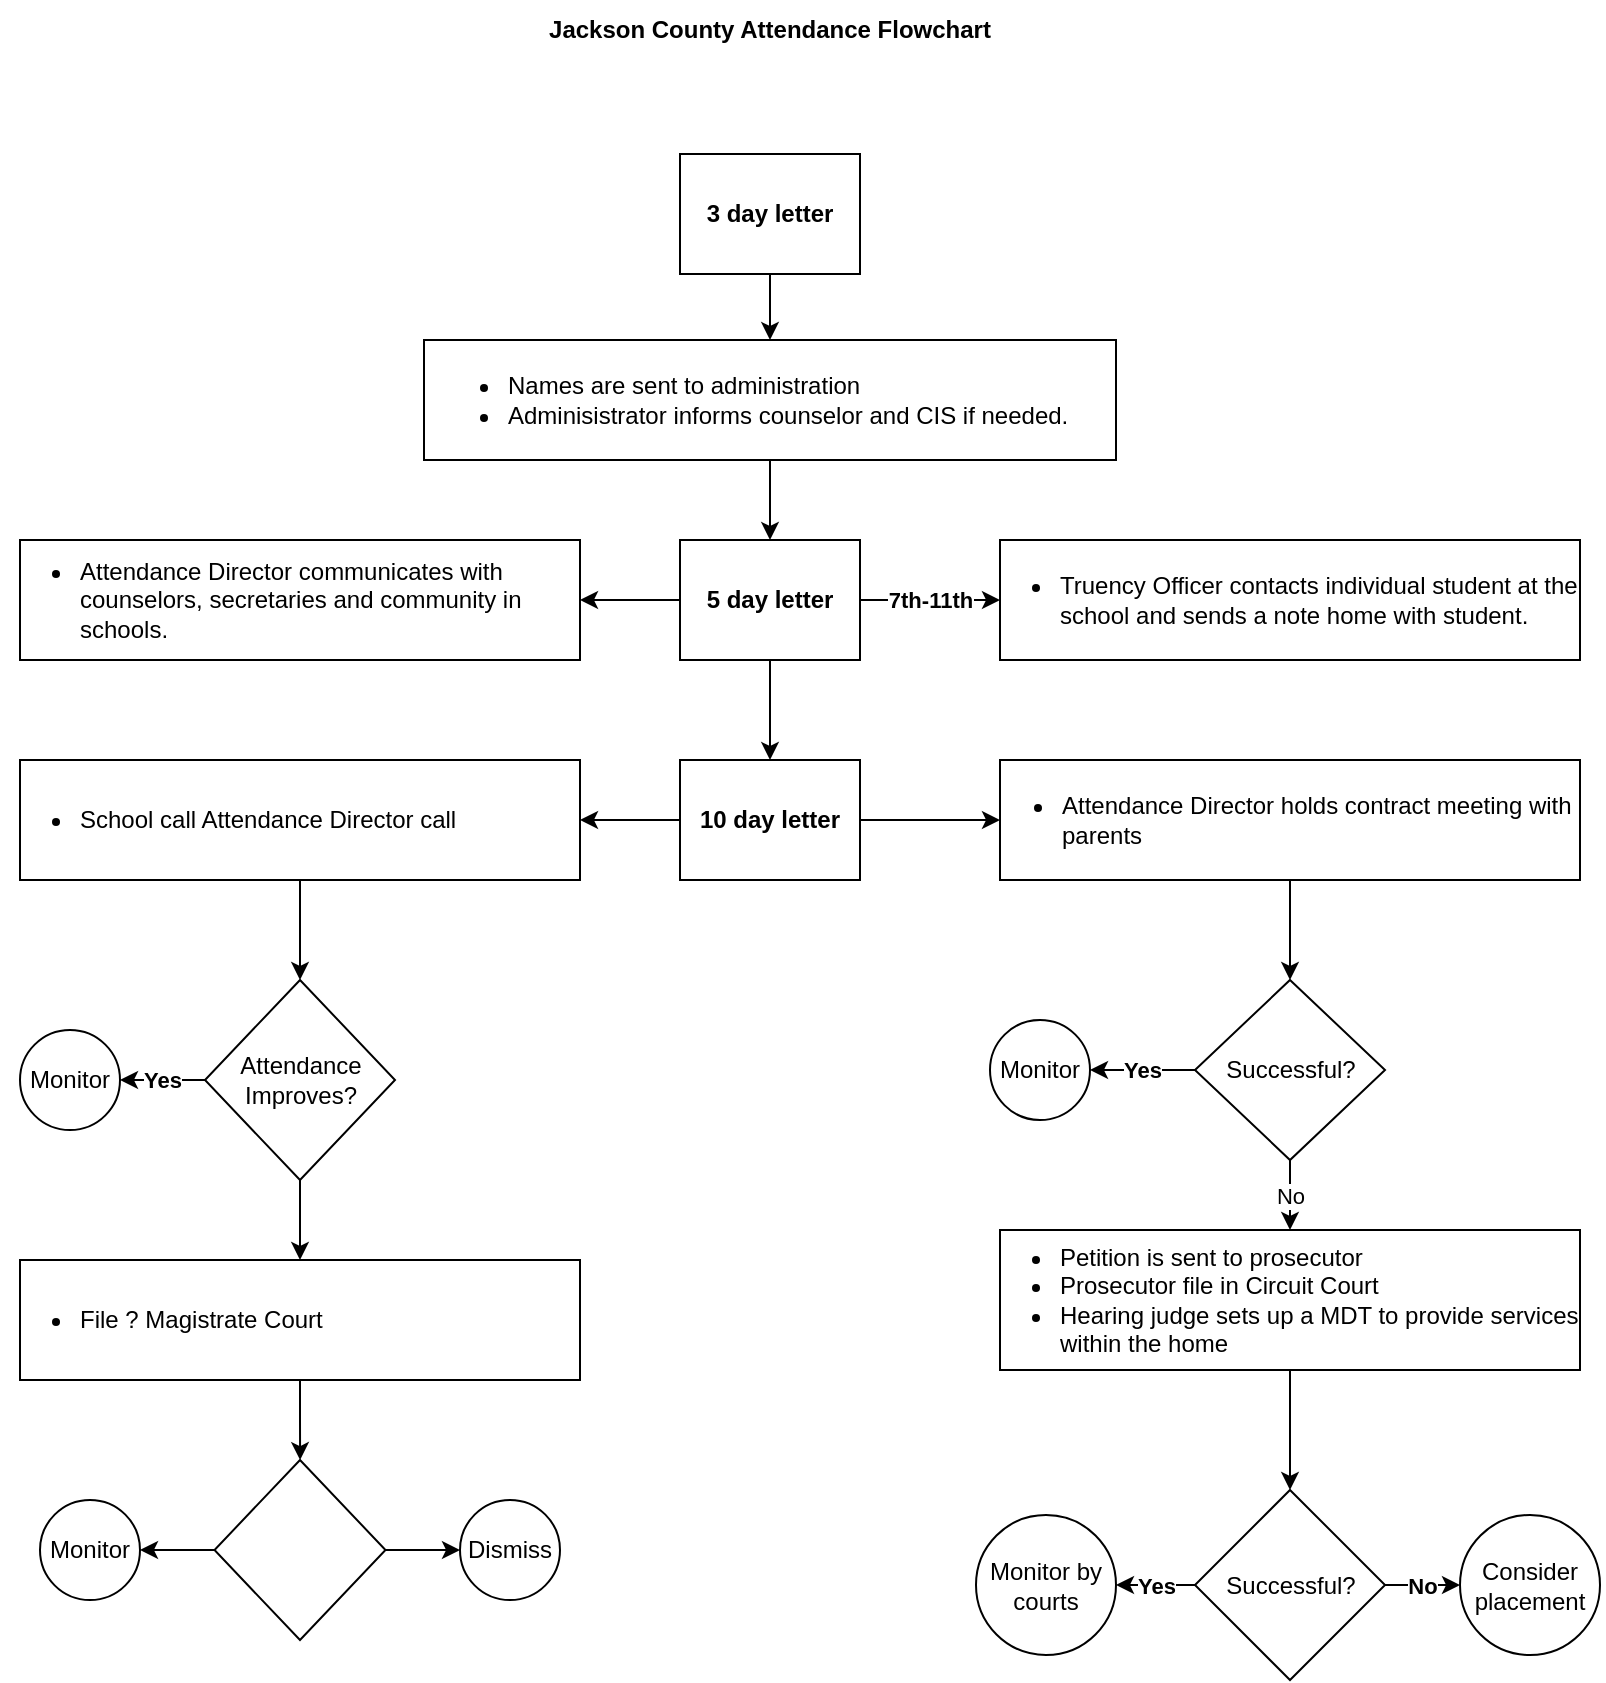 <mxfile version="24.3.1" type="device">
  <diagram name="Page-1" id="iU7RJrzu1gLZhCLF3Y5w">
    <mxGraphModel dx="2899" dy="1066" grid="1" gridSize="10" guides="1" tooltips="1" connect="1" arrows="1" fold="1" page="1" pageScale="1" pageWidth="850" pageHeight="1100" math="0" shadow="0">
      <root>
        <mxCell id="0" />
        <mxCell id="1" parent="0" />
        <mxCell id="sHI6xB2BKC_EtL97-jcw-3" value="" style="edgeStyle=orthogonalEdgeStyle;rounded=0;orthogonalLoop=1;jettySize=auto;html=1;" edge="1" parent="1" source="sHI6xB2BKC_EtL97-jcw-1" target="sHI6xB2BKC_EtL97-jcw-2">
          <mxGeometry relative="1" as="geometry" />
        </mxCell>
        <mxCell id="sHI6xB2BKC_EtL97-jcw-1" value="&lt;b&gt;3 day letter&lt;/b&gt;" style="rounded=0;whiteSpace=wrap;html=1;" vertex="1" parent="1">
          <mxGeometry x="-500" y="90" width="90" height="60" as="geometry" />
        </mxCell>
        <mxCell id="sHI6xB2BKC_EtL97-jcw-5" value="" style="edgeStyle=orthogonalEdgeStyle;rounded=0;orthogonalLoop=1;jettySize=auto;html=1;" edge="1" parent="1" source="sHI6xB2BKC_EtL97-jcw-2" target="sHI6xB2BKC_EtL97-jcw-4">
          <mxGeometry relative="1" as="geometry" />
        </mxCell>
        <mxCell id="sHI6xB2BKC_EtL97-jcw-2" value="&lt;ul&gt;&lt;li&gt;Names are sent to administration&lt;br&gt;&lt;/li&gt;&lt;li&gt;&lt;span style=&quot;background-color: initial;&quot;&gt;Adminisistrator informs counselor and CIS if needed.&lt;/span&gt;&lt;br&gt;&lt;/li&gt;&lt;/ul&gt;" style="rounded=0;whiteSpace=wrap;html=1;align=left;" vertex="1" parent="1">
          <mxGeometry x="-628" y="183" width="346" height="60" as="geometry" />
        </mxCell>
        <mxCell id="sHI6xB2BKC_EtL97-jcw-7" value="&lt;b&gt;7th-11th&lt;/b&gt;" style="edgeStyle=orthogonalEdgeStyle;rounded=0;orthogonalLoop=1;jettySize=auto;html=1;" edge="1" parent="1" source="sHI6xB2BKC_EtL97-jcw-4" target="sHI6xB2BKC_EtL97-jcw-6">
          <mxGeometry relative="1" as="geometry" />
        </mxCell>
        <mxCell id="sHI6xB2BKC_EtL97-jcw-9" value="" style="edgeStyle=orthogonalEdgeStyle;rounded=0;orthogonalLoop=1;jettySize=auto;html=1;" edge="1" parent="1" source="sHI6xB2BKC_EtL97-jcw-4" target="sHI6xB2BKC_EtL97-jcw-8">
          <mxGeometry relative="1" as="geometry" />
        </mxCell>
        <mxCell id="sHI6xB2BKC_EtL97-jcw-11" value="" style="edgeStyle=orthogonalEdgeStyle;rounded=0;orthogonalLoop=1;jettySize=auto;html=1;" edge="1" parent="1" source="sHI6xB2BKC_EtL97-jcw-4" target="sHI6xB2BKC_EtL97-jcw-10">
          <mxGeometry relative="1" as="geometry" />
        </mxCell>
        <mxCell id="sHI6xB2BKC_EtL97-jcw-4" value="&lt;b&gt;5 day letter&lt;/b&gt;" style="rounded=0;whiteSpace=wrap;html=1;" vertex="1" parent="1">
          <mxGeometry x="-500" y="283" width="90" height="60" as="geometry" />
        </mxCell>
        <mxCell id="sHI6xB2BKC_EtL97-jcw-6" value="&lt;div&gt;&lt;ul&gt;&lt;li&gt;Truency Officer contacts individual student at the school and sends a note home with student.&lt;/li&gt;&lt;/ul&gt;&lt;/div&gt;" style="rounded=0;whiteSpace=wrap;html=1;align=left;spacing=-10;" vertex="1" parent="1">
          <mxGeometry x="-340" y="283" width="290" height="60" as="geometry" />
        </mxCell>
        <mxCell id="sHI6xB2BKC_EtL97-jcw-8" value="&lt;ul&gt;&lt;li&gt;Attendance Director communicates with counselors, secretaries and community in schools.&lt;/li&gt;&lt;/ul&gt;" style="rounded=0;whiteSpace=wrap;html=1;align=left;spacing=-10;" vertex="1" parent="1">
          <mxGeometry x="-830" y="283" width="280" height="60" as="geometry" />
        </mxCell>
        <mxCell id="sHI6xB2BKC_EtL97-jcw-13" value="" style="edgeStyle=orthogonalEdgeStyle;rounded=0;orthogonalLoop=1;jettySize=auto;html=1;" edge="1" parent="1" source="sHI6xB2BKC_EtL97-jcw-10" target="sHI6xB2BKC_EtL97-jcw-12">
          <mxGeometry relative="1" as="geometry" />
        </mxCell>
        <mxCell id="sHI6xB2BKC_EtL97-jcw-15" value="" style="edgeStyle=orthogonalEdgeStyle;rounded=0;orthogonalLoop=1;jettySize=auto;html=1;" edge="1" parent="1" source="sHI6xB2BKC_EtL97-jcw-10" target="sHI6xB2BKC_EtL97-jcw-14">
          <mxGeometry relative="1" as="geometry" />
        </mxCell>
        <mxCell id="sHI6xB2BKC_EtL97-jcw-10" value="&lt;b&gt;10 day letter&lt;/b&gt;" style="rounded=0;whiteSpace=wrap;html=1;" vertex="1" parent="1">
          <mxGeometry x="-500" y="393" width="90" height="60" as="geometry" />
        </mxCell>
        <mxCell id="sHI6xB2BKC_EtL97-jcw-36" value="" style="edgeStyle=orthogonalEdgeStyle;rounded=0;orthogonalLoop=1;jettySize=auto;html=1;" edge="1" parent="1" source="sHI6xB2BKC_EtL97-jcw-12" target="sHI6xB2BKC_EtL97-jcw-35">
          <mxGeometry relative="1" as="geometry" />
        </mxCell>
        <mxCell id="sHI6xB2BKC_EtL97-jcw-12" value="&lt;ul&gt;&lt;li&gt;Attendance Director holds contract meeting with parents&lt;/li&gt;&lt;/ul&gt;" style="rounded=0;whiteSpace=wrap;html=1;align=left;spacing=-9;" vertex="1" parent="1">
          <mxGeometry x="-340" y="393" width="290" height="60" as="geometry" />
        </mxCell>
        <mxCell id="sHI6xB2BKC_EtL97-jcw-24" value="" style="edgeStyle=orthogonalEdgeStyle;rounded=0;orthogonalLoop=1;jettySize=auto;html=1;" edge="1" parent="1" source="sHI6xB2BKC_EtL97-jcw-14" target="sHI6xB2BKC_EtL97-jcw-23">
          <mxGeometry relative="1" as="geometry" />
        </mxCell>
        <mxCell id="sHI6xB2BKC_EtL97-jcw-14" value="&lt;ul&gt;&lt;li&gt;School call Attendance Director call&lt;/li&gt;&lt;/ul&gt;" style="rounded=0;whiteSpace=wrap;html=1;align=left;spacing=-10;" vertex="1" parent="1">
          <mxGeometry x="-830" y="393" width="280" height="60" as="geometry" />
        </mxCell>
        <mxCell id="sHI6xB2BKC_EtL97-jcw-22" value="Jackson County Attendance Flowchart" style="text;html=1;align=center;verticalAlign=middle;whiteSpace=wrap;rounded=0;fontStyle=1" vertex="1" parent="1">
          <mxGeometry x="-570" y="13" width="230" height="30" as="geometry" />
        </mxCell>
        <mxCell id="sHI6xB2BKC_EtL97-jcw-26" value="&lt;b&gt;Yes&lt;/b&gt;" style="edgeStyle=orthogonalEdgeStyle;rounded=0;orthogonalLoop=1;jettySize=auto;html=1;" edge="1" parent="1" source="sHI6xB2BKC_EtL97-jcw-23" target="sHI6xB2BKC_EtL97-jcw-25">
          <mxGeometry relative="1" as="geometry" />
        </mxCell>
        <mxCell id="sHI6xB2BKC_EtL97-jcw-28" value="" style="edgeStyle=orthogonalEdgeStyle;rounded=0;orthogonalLoop=1;jettySize=auto;html=1;" edge="1" parent="1" source="sHI6xB2BKC_EtL97-jcw-23" target="sHI6xB2BKC_EtL97-jcw-27">
          <mxGeometry relative="1" as="geometry" />
        </mxCell>
        <mxCell id="sHI6xB2BKC_EtL97-jcw-23" value="Attendance Improves?" style="rhombus;whiteSpace=wrap;html=1;" vertex="1" parent="1">
          <mxGeometry x="-737.5" y="503" width="95" height="100" as="geometry" />
        </mxCell>
        <mxCell id="sHI6xB2BKC_EtL97-jcw-25" value="Monitor" style="ellipse;whiteSpace=wrap;html=1;" vertex="1" parent="1">
          <mxGeometry x="-830" y="528" width="50" height="50" as="geometry" />
        </mxCell>
        <mxCell id="sHI6xB2BKC_EtL97-jcw-30" value="" style="edgeStyle=orthogonalEdgeStyle;rounded=0;orthogonalLoop=1;jettySize=auto;html=1;" edge="1" parent="1" source="sHI6xB2BKC_EtL97-jcw-27" target="sHI6xB2BKC_EtL97-jcw-29">
          <mxGeometry relative="1" as="geometry" />
        </mxCell>
        <mxCell id="sHI6xB2BKC_EtL97-jcw-27" value="&lt;ul&gt;&lt;li&gt;File ? Magistrate Court&lt;/li&gt;&lt;/ul&gt;" style="whiteSpace=wrap;html=1;align=left;spacing=-10;" vertex="1" parent="1">
          <mxGeometry x="-830" y="643" width="280" height="60" as="geometry" />
        </mxCell>
        <mxCell id="sHI6xB2BKC_EtL97-jcw-32" value="" style="edgeStyle=orthogonalEdgeStyle;rounded=0;orthogonalLoop=1;jettySize=auto;html=1;" edge="1" parent="1" source="sHI6xB2BKC_EtL97-jcw-29" target="sHI6xB2BKC_EtL97-jcw-31">
          <mxGeometry relative="1" as="geometry" />
        </mxCell>
        <mxCell id="sHI6xB2BKC_EtL97-jcw-34" value="" style="edgeStyle=orthogonalEdgeStyle;rounded=0;orthogonalLoop=1;jettySize=auto;html=1;" edge="1" parent="1" source="sHI6xB2BKC_EtL97-jcw-29" target="sHI6xB2BKC_EtL97-jcw-33">
          <mxGeometry relative="1" as="geometry" />
        </mxCell>
        <mxCell id="sHI6xB2BKC_EtL97-jcw-29" value="" style="rhombus;whiteSpace=wrap;html=1;" vertex="1" parent="1">
          <mxGeometry x="-732.75" y="743" width="85.5" height="90" as="geometry" />
        </mxCell>
        <mxCell id="sHI6xB2BKC_EtL97-jcw-31" value="Monitor" style="ellipse;whiteSpace=wrap;html=1;" vertex="1" parent="1">
          <mxGeometry x="-820" y="763" width="50" height="50" as="geometry" />
        </mxCell>
        <mxCell id="sHI6xB2BKC_EtL97-jcw-33" value="Dismiss" style="ellipse;whiteSpace=wrap;html=1;" vertex="1" parent="1">
          <mxGeometry x="-610" y="763" width="50" height="50" as="geometry" />
        </mxCell>
        <mxCell id="sHI6xB2BKC_EtL97-jcw-38" value="&lt;b&gt;Yes&lt;/b&gt;" style="edgeStyle=orthogonalEdgeStyle;rounded=0;orthogonalLoop=1;jettySize=auto;html=1;" edge="1" parent="1" source="sHI6xB2BKC_EtL97-jcw-35" target="sHI6xB2BKC_EtL97-jcw-37">
          <mxGeometry relative="1" as="geometry" />
        </mxCell>
        <mxCell id="sHI6xB2BKC_EtL97-jcw-40" value="No" style="edgeStyle=orthogonalEdgeStyle;rounded=0;orthogonalLoop=1;jettySize=auto;html=1;" edge="1" parent="1" source="sHI6xB2BKC_EtL97-jcw-35" target="sHI6xB2BKC_EtL97-jcw-39">
          <mxGeometry relative="1" as="geometry" />
        </mxCell>
        <mxCell id="sHI6xB2BKC_EtL97-jcw-35" value="Successful?" style="rhombus;whiteSpace=wrap;html=1;rounded=0;" vertex="1" parent="1">
          <mxGeometry x="-242.5" y="503" width="95" height="90" as="geometry" />
        </mxCell>
        <mxCell id="sHI6xB2BKC_EtL97-jcw-37" value="Monitor" style="ellipse;whiteSpace=wrap;html=1;rounded=0;" vertex="1" parent="1">
          <mxGeometry x="-345" y="523" width="50" height="50" as="geometry" />
        </mxCell>
        <mxCell id="sHI6xB2BKC_EtL97-jcw-44" value="" style="edgeStyle=orthogonalEdgeStyle;rounded=0;orthogonalLoop=1;jettySize=auto;html=1;entryX=0.5;entryY=0;entryDx=0;entryDy=0;" edge="1" parent="1" source="sHI6xB2BKC_EtL97-jcw-39" target="sHI6xB2BKC_EtL97-jcw-43">
          <mxGeometry relative="1" as="geometry">
            <mxPoint x="-194.941" y="758.059" as="targetPoint" />
          </mxGeometry>
        </mxCell>
        <mxCell id="sHI6xB2BKC_EtL97-jcw-39" value="&lt;div&gt;&lt;ul&gt;&lt;li&gt;Petition is sent to prosecutor&lt;/li&gt;&lt;li&gt;&lt;span style=&quot;background-color: initial;&quot;&gt;Prosecutor file in Circuit Court&lt;/span&gt;&lt;/li&gt;&lt;li&gt;&lt;span style=&quot;background-color: initial;&quot;&gt;&lt;span style=&quot;text-align: center;&quot;&gt;Hearing judge sets up a MDT to provide services within the home&lt;/span&gt;&lt;br&gt;&lt;/span&gt;&lt;/li&gt;&lt;/ul&gt;&lt;/div&gt;" style="whiteSpace=wrap;html=1;rounded=0;align=left;spacing=-10;" vertex="1" parent="1">
          <mxGeometry x="-340" y="628" width="290" height="70" as="geometry" />
        </mxCell>
        <mxCell id="sHI6xB2BKC_EtL97-jcw-46" value="&lt;b&gt;Yes&lt;/b&gt;" style="edgeStyle=orthogonalEdgeStyle;rounded=0;orthogonalLoop=1;jettySize=auto;html=1;exitX=0;exitY=0.5;exitDx=0;exitDy=0;entryX=1;entryY=0.5;entryDx=0;entryDy=0;" edge="1" parent="1" target="sHI6xB2BKC_EtL97-jcw-45">
          <mxGeometry relative="1" as="geometry">
            <mxPoint x="-242.5" y="805.5" as="sourcePoint" />
            <Array as="points">
              <mxPoint x="-275" y="805" />
            </Array>
          </mxGeometry>
        </mxCell>
        <mxCell id="sHI6xB2BKC_EtL97-jcw-48" value="&lt;b&gt;No&lt;/b&gt;" style="edgeStyle=orthogonalEdgeStyle;rounded=0;orthogonalLoop=1;jettySize=auto;html=1;exitX=1;exitY=0.5;exitDx=0;exitDy=0;" edge="1" parent="1" source="sHI6xB2BKC_EtL97-jcw-43" target="sHI6xB2BKC_EtL97-jcw-47">
          <mxGeometry relative="1" as="geometry">
            <mxPoint x="-147.529" y="805.471" as="sourcePoint" />
          </mxGeometry>
        </mxCell>
        <mxCell id="sHI6xB2BKC_EtL97-jcw-43" value="Successful?" style="rhombus;whiteSpace=wrap;html=1;align=center;rounded=0;" vertex="1" parent="1">
          <mxGeometry x="-242.5" y="758" width="95" height="95" as="geometry" />
        </mxCell>
        <mxCell id="sHI6xB2BKC_EtL97-jcw-45" value="Monitor by courts" style="ellipse;whiteSpace=wrap;html=1;rounded=0;" vertex="1" parent="1">
          <mxGeometry x="-352" y="770.5" width="70" height="70" as="geometry" />
        </mxCell>
        <mxCell id="sHI6xB2BKC_EtL97-jcw-47" value="Consider placement" style="ellipse;whiteSpace=wrap;html=1;rounded=0;" vertex="1" parent="1">
          <mxGeometry x="-110" y="770.5" width="70" height="70" as="geometry" />
        </mxCell>
      </root>
    </mxGraphModel>
  </diagram>
</mxfile>
